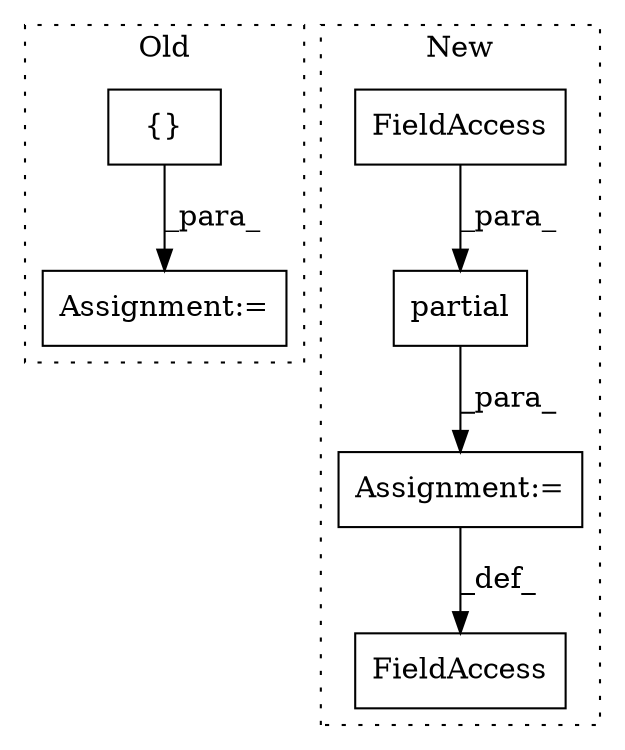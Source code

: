 digraph G {
subgraph cluster0 {
1 [label="{}" a="4" s="9161,9493" l="6,2" shape="box"];
5 [label="Assignment:=" a="7" s="9103" l="1" shape="box"];
label = "Old";
style="dotted";
}
subgraph cluster1 {
2 [label="partial" a="32" s="5619,5661" l="8,1" shape="box"];
3 [label="Assignment:=" a="7" s="5608" l="1" shape="box"];
4 [label="FieldAccess" a="22" s="5627" l="25" shape="box"];
6 [label="FieldAccess" a="22" s="5576" l="32" shape="box"];
label = "New";
style="dotted";
}
1 -> 5 [label="_para_"];
2 -> 3 [label="_para_"];
3 -> 6 [label="_def_"];
4 -> 2 [label="_para_"];
}
